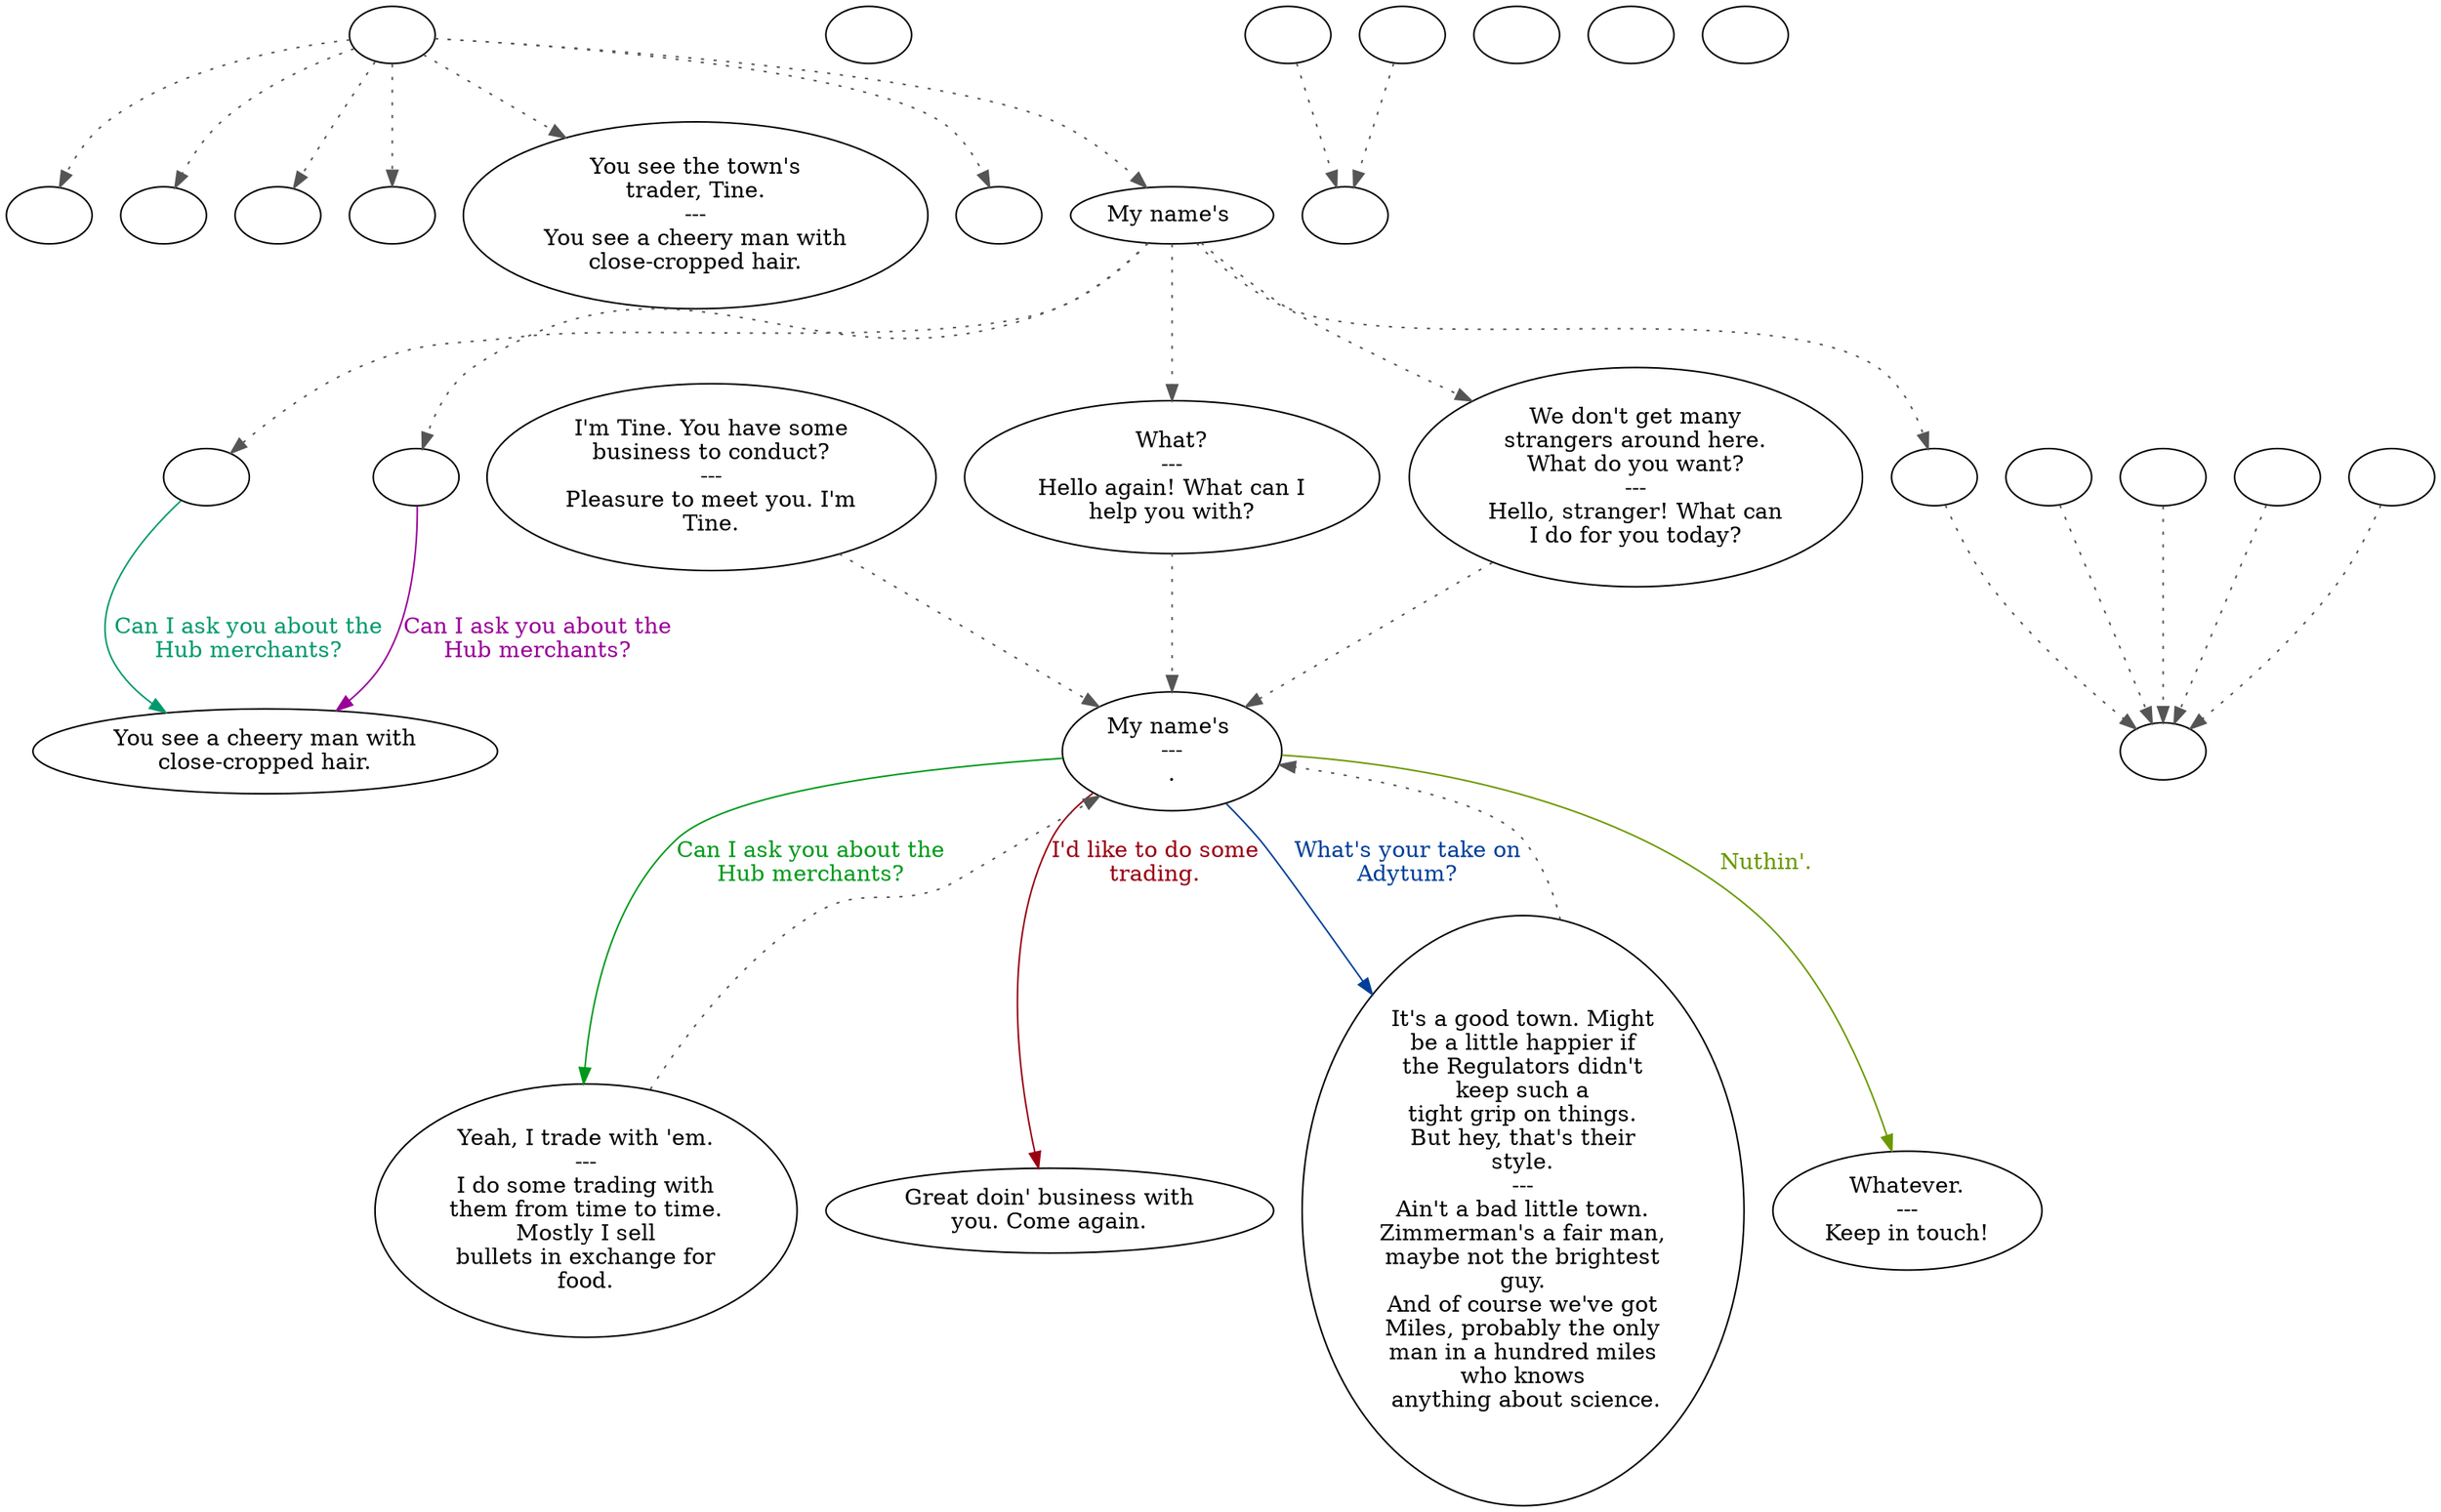 digraph TAYLOR {
  "start" [style=filled       fillcolor="#FFFFFF"       color="#000000"]
  "start" -> "combat_p_proc" [style=dotted color="#555555"]
  "start" -> "critter_p_proc" [style=dotted color="#555555"]
  "start" -> "damage_p_proc" [style=dotted color="#555555"]
  "start" -> "destroy_p_proc" [style=dotted color="#555555"]
  "start" -> "look_at_p_proc" [style=dotted color="#555555"]
  "start" -> "pickup_p_proc" [style=dotted color="#555555"]
  "start" -> "talk_p_proc" [style=dotted color="#555555"]
  "start" [label=""]
  "combat_p_proc" [style=filled       fillcolor="#FFFFFF"       color="#000000"]
  "combat_p_proc" [label=""]
  "critter_p_proc" [style=filled       fillcolor="#FFFFFF"       color="#000000"]
  "critter_p_proc" [label=""]
  "damage_p_proc" [style=filled       fillcolor="#FFFFFF"       color="#000000"]
  "damage_p_proc" [label=""]
  "destroy_p_proc" [style=filled       fillcolor="#FFFFFF"       color="#000000"]
  "destroy_p_proc" [label=""]
  "look_at_p_proc" [style=filled       fillcolor="#FFFFFF"       color="#000000"]
  "look_at_p_proc" [label="You see the town's\ntrader, Tine.\n---\nYou see a cheery man with\nclose-cropped hair."]
  "pickup_p_proc" [style=filled       fillcolor="#FFFFFF"       color="#000000"]
  "pickup_p_proc" [label=""]
  "talk_p_proc" [style=filled       fillcolor="#FFFFFF"       color="#000000"]
  "talk_p_proc" -> "get_reaction" [style=dotted color="#555555"]
  "talk_p_proc" -> "Tine_barter1" [style=dotted color="#555555"]
  "talk_p_proc" -> "Tine_barter2" [style=dotted color="#555555"]
  "talk_p_proc" -> "Tine07" [style=dotted color="#555555"]
  "talk_p_proc" -> "Tine01" [style=dotted color="#555555"]
  "talk_p_proc" [label="My name's "]
  "Tine01" [style=filled       fillcolor="#FFFFFF"       color="#000000"]
  "Tine01" -> "Tine02" [style=dotted color="#555555"]
  "Tine01" [label="We don't get many\nstrangers around here.\nWhat do you want?\n---\nHello, stranger! What can\nI do for you today?"]
  "Tine02" [style=filled       fillcolor="#FFFFFF"       color="#000000"]
  "Tine02" [label="My name's \n---\n."]
  "Tine02" -> "Tine03" [label="Can I ask you about the\nHub merchants?" color="#00991B" fontcolor="#00991B"]
  "Tine02" -> "Tine05" [label="I'd like to do some\ntrading." color="#990012" fontcolor="#990012"]
  "Tine02" -> "Tine08" [label="What's your take on\nAdytum?" color="#003F99" fontcolor="#003F99"]
  "Tine02" -> "Tine06" [label="Nuthin'." color="#6B9900" fontcolor="#6B9900"]
  "Tine03" [style=filled       fillcolor="#FFFFFF"       color="#000000"]
  "Tine03" -> "Tine02" [style=dotted color="#555555"]
  "Tine03" [label="Yeah, I trade with 'em.\n---\nI do some trading with\nthem from time to time.\nMostly I sell\nbullets in exchange for\nfood."]
  "Tine04" [style=filled       fillcolor="#FFFFFF"       color="#000000"]
  "Tine04" -> "Tine02" [style=dotted color="#555555"]
  "Tine04" [label="I'm Tine. You have some\nbusiness to conduct?\n---\nPleasure to meet you. I'm\nTine."]
  "Tine05" [style=filled       fillcolor="#FFFFFF"       color="#000000"]
  "Tine05" [label="Great doin' business with\nyou. Come again."]
  "Tine06" [style=filled       fillcolor="#FFFFFF"       color="#000000"]
  "Tine06" [label="Whatever.\n---\nKeep in touch!"]
  "Tine07" [style=filled       fillcolor="#FFFFFF"       color="#000000"]
  "Tine07" -> "Tine02" [style=dotted color="#555555"]
  "Tine07" [label="What?\n---\nHello again! What can I\nhelp you with?"]
  "Tine08" [style=filled       fillcolor="#FFFFFF"       color="#000000"]
  "Tine08" -> "Tine02" [style=dotted color="#555555"]
  "Tine08" [label="It's a good town. Might\nbe a little happier if\nthe Regulators didn't\nkeep such a\ntight grip on things.\nBut hey, that's their\nstyle.\n---\nAin't a bad little town.\nZimmerman's a fair man,\nmaybe not the brightest\nguy.\nAnd of course we've got\nMiles, probably the only\nman in a hundred miles\nwho knows\n anything about science."]
  "TineBarter" [style=filled       fillcolor="#FFFFFF"       color="#000000"]
  "TineBarter" [label="You see a cheery man with\nclose-cropped hair."]
  "Tine_barter1" [style=filled       fillcolor="#FFFFFF"       color="#000000"]
  "Tine_barter1" [label=""]
  "Tine_barter1" -> "TineBarter" [label="Can I ask you about the\nHub merchants?" color="#990098" fontcolor="#990098"]
  "Tine_barter2" [style=filled       fillcolor="#FFFFFF"       color="#000000"]
  "Tine_barter2" [label=""]
  "Tine_barter2" -> "TineBarter" [label="Can I ask you about the\nHub merchants?" color="#00996D" fontcolor="#00996D"]
  "TineEnd" [style=filled       fillcolor="#FFFFFF"       color="#000000"]
  "TineEnd" [label=""]
  "get_reaction" [style=filled       fillcolor="#FFFFFF"       color="#000000"]
  "get_reaction" -> "ReactToLevel" [style=dotted color="#555555"]
  "get_reaction" [label=""]
  "ReactToLevel" [style=filled       fillcolor="#FFFFFF"       color="#000000"]
  "ReactToLevel" [label=""]
  "LevelToReact" [style=filled       fillcolor="#FFFFFF"       color="#000000"]
  "LevelToReact" [label=""]
  "UpReact" [style=filled       fillcolor="#FFFFFF"       color="#000000"]
  "UpReact" -> "ReactToLevel" [style=dotted color="#555555"]
  "UpReact" [label=""]
  "DownReact" [style=filled       fillcolor="#FFFFFF"       color="#000000"]
  "DownReact" -> "ReactToLevel" [style=dotted color="#555555"]
  "DownReact" [label=""]
  "BottomReact" [style=filled       fillcolor="#FFFFFF"       color="#000000"]
  "BottomReact" [label=""]
  "TopReact" [style=filled       fillcolor="#FFFFFF"       color="#000000"]
  "TopReact" [label=""]
  "BigUpReact" [style=filled       fillcolor="#FFFFFF"       color="#000000"]
  "BigUpReact" -> "ReactToLevel" [style=dotted color="#555555"]
  "BigUpReact" [label=""]
  "BigDownReact" [style=filled       fillcolor="#FFFFFF"       color="#000000"]
  "BigDownReact" -> "ReactToLevel" [style=dotted color="#555555"]
  "BigDownReact" [label=""]
  "UpReactLevel" [style=filled       fillcolor="#FFFFFF"       color="#000000"]
  "UpReactLevel" -> "LevelToReact" [style=dotted color="#555555"]
  "UpReactLevel" [label=""]
  "DownReactLevel" [style=filled       fillcolor="#FFFFFF"       color="#000000"]
  "DownReactLevel" -> "LevelToReact" [style=dotted color="#555555"]
  "DownReactLevel" [label=""]
  "Goodbyes" [style=filled       fillcolor="#FFFFFF"       color="#000000"]
  "Goodbyes" [label=""]
}
